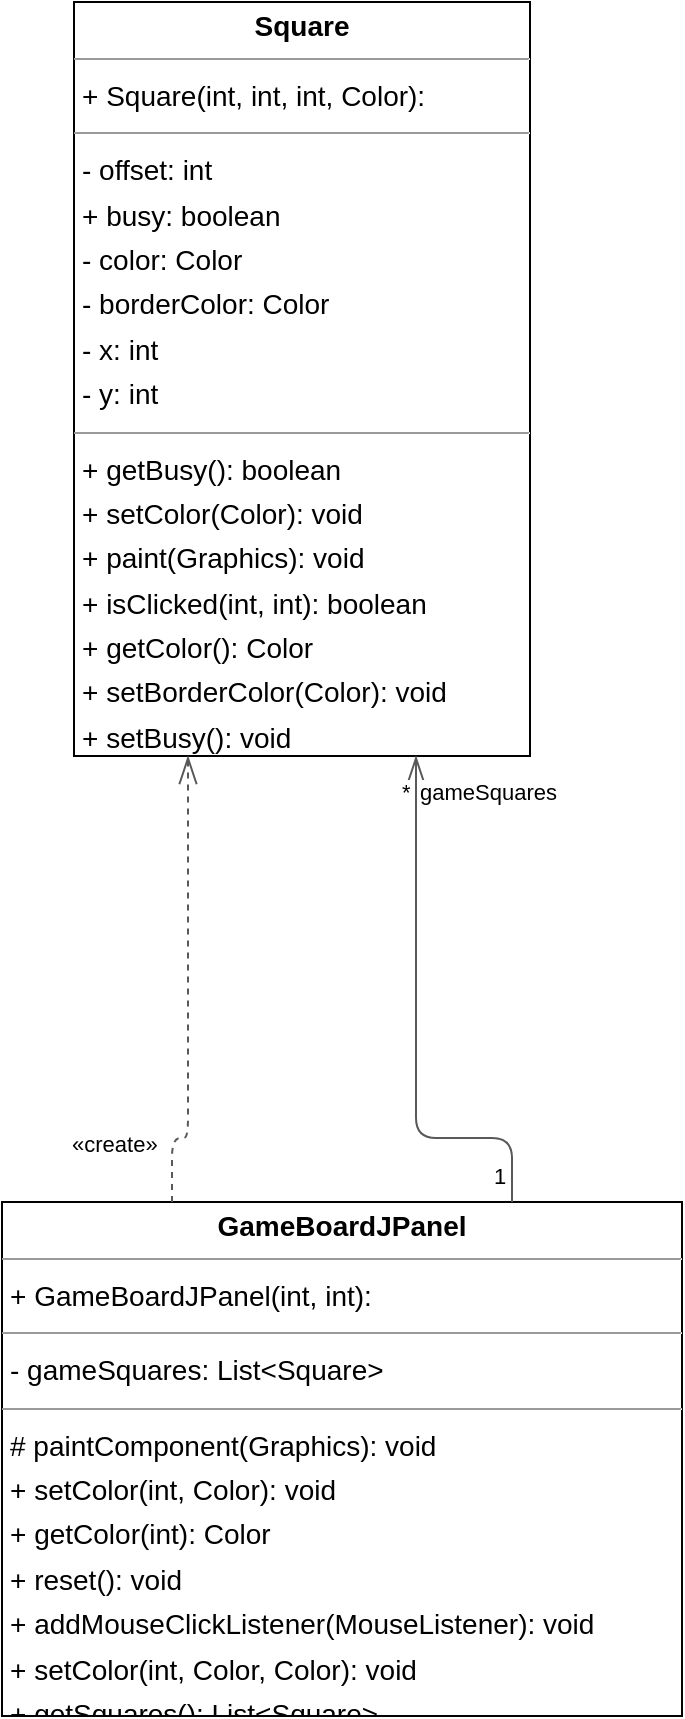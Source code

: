 <mxfile version="14.1.8" type="device"><diagram id="70s0oYAvmkz_1W2o5yeo" name="Pagina-1"><mxGraphModel dx="2610" dy="1730" grid="1" gridSize="10" guides="1" tooltips="1" connect="1" arrows="1" fold="1" page="0" pageScale="1" pageWidth="3300" pageHeight="4681" background="none" math="0" shadow="0"><root><mxCell id="0"/><mxCell id="1" parent="0"/><mxCell id="node2" value="&lt;p style=&quot;margin:0px;margin-top:4px;text-align:center;&quot;&gt;&lt;b&gt;GameBoardJPanel&lt;/b&gt;&lt;/p&gt;&lt;hr size=&quot;1&quot;/&gt;&lt;p style=&quot;margin:0 0 0 4px;line-height:1.6;&quot;&gt;+ GameBoardJPanel(int, int): &lt;/p&gt;&lt;hr size=&quot;1&quot;/&gt;&lt;p style=&quot;margin:0 0 0 4px;line-height:1.6;&quot;&gt;- gameSquares: List&amp;lt;Square&amp;gt;&lt;/p&gt;&lt;hr size=&quot;1&quot;/&gt;&lt;p style=&quot;margin:0 0 0 4px;line-height:1.6;&quot;&gt;# paintComponent(Graphics): void&lt;br/&gt;+ setColor(int, Color): void&lt;br/&gt;+ getColor(int): Color&lt;br/&gt;+ reset(): void&lt;br/&gt;+ addMouseClickListener(MouseListener): void&lt;br/&gt;+ setColor(int, Color, Color): void&lt;br/&gt;+ getSquares(): List&amp;lt;Square&amp;gt;&lt;/p&gt;" style="verticalAlign=top;align=left;overflow=fill;fontSize=14;fontFamily=Helvetica;html=1;rounded=0;shadow=0;comic=0;labelBackgroundColor=none;strokeWidth=1;" parent="1" vertex="1"><mxGeometry x="-170" y="352" width="340" height="257" as="geometry"/></mxCell><mxCell id="node0" value="&lt;p style=&quot;margin:0px;margin-top:4px;text-align:center;&quot;&gt;&lt;b&gt;Square&lt;/b&gt;&lt;/p&gt;&lt;hr size=&quot;1&quot;/&gt;&lt;p style=&quot;margin:0 0 0 4px;line-height:1.6;&quot;&gt;+ Square(int, int, int, Color): &lt;/p&gt;&lt;hr size=&quot;1&quot;/&gt;&lt;p style=&quot;margin:0 0 0 4px;line-height:1.6;&quot;&gt;- offset: int&lt;br/&gt;+ busy: boolean&lt;br/&gt;- color: Color&lt;br/&gt;- borderColor: Color&lt;br/&gt;- x: int&lt;br/&gt;- y: int&lt;/p&gt;&lt;hr size=&quot;1&quot;/&gt;&lt;p style=&quot;margin:0 0 0 4px;line-height:1.6;&quot;&gt;+ getBusy(): boolean&lt;br/&gt;+ setColor(Color): void&lt;br/&gt;+ paint(Graphics): void&lt;br/&gt;+ isClicked(int, int): boolean&lt;br/&gt;+ getColor(): Color&lt;br/&gt;+ setBorderColor(Color): void&lt;br/&gt;+ setBusy(): void&lt;/p&gt;" style="verticalAlign=top;align=left;overflow=fill;fontSize=14;fontFamily=Helvetica;html=1;rounded=0;shadow=0;comic=0;labelBackgroundColor=none;strokeWidth=1;" parent="1" vertex="1"><mxGeometry x="-134" y="-248" width="228" height="377" as="geometry"/></mxCell><mxCell id="edge0" value="" style="html=1;rounded=1;edgeStyle=orthogonalEdgeStyle;dashed=1;startArrow=none;endArrow=openThin;endSize=12;strokeColor=#595959;exitX=0.250;exitY=0.000;exitDx=0;exitDy=0;entryX=0.250;entryY=1.000;entryDx=0;entryDy=0;" parent="1" source="node2" target="node0" edge="1"><mxGeometry width="50" height="50" relative="1" as="geometry"><Array as="points"><mxPoint x="-85" y="320"/><mxPoint x="-77" y="320"/></Array></mxGeometry></mxCell><mxCell id="label2" value="«create»" style="edgeLabel;resizable=0;html=1;align=left;verticalAlign=top;strokeColor=default;" parent="edge0" vertex="1" connectable="0"><mxGeometry x="-137" y="310" as="geometry"/></mxCell><mxCell id="edge1" value="" style="html=1;rounded=1;edgeStyle=orthogonalEdgeStyle;dashed=0;startArrow=diamondThinstartSize=12;endArrow=openThin;endSize=12;strokeColor=#595959;exitX=0.750;exitY=0.000;exitDx=0;exitDy=0;entryX=0.750;entryY=1.000;entryDx=0;entryDy=0;" parent="1" source="node2" target="node0" edge="1"><mxGeometry width="50" height="50" relative="1" as="geometry"><Array as="points"><mxPoint x="85" y="320"/><mxPoint x="37" y="320"/></Array></mxGeometry></mxCell><mxCell id="label6" value="1" style="edgeLabel;resizable=0;html=1;align=left;verticalAlign=top;strokeColor=default;" parent="edge1" vertex="1" connectable="0"><mxGeometry x="74" y="326" as="geometry"/></mxCell><mxCell id="label10" value="*" style="edgeLabel;resizable=0;html=1;align=left;verticalAlign=top;strokeColor=default;" parent="edge1" vertex="1" connectable="0"><mxGeometry x="28" y="134" as="geometry"/></mxCell><mxCell id="label11" value="gameSquares" style="edgeLabel;resizable=0;html=1;align=left;verticalAlign=top;strokeColor=default;" parent="edge1" vertex="1" connectable="0"><mxGeometry x="37" y="134" as="geometry"/></mxCell></root></mxGraphModel></diagram></mxfile>